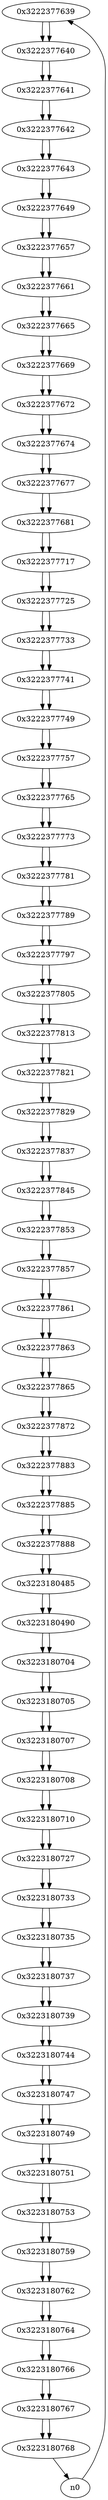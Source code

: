 digraph G{
/* nodes */
  n1 [label="0x3222377639"]
  n2 [label="0x3222377640"]
  n3 [label="0x3222377641"]
  n4 [label="0x3222377642"]
  n5 [label="0x3222377643"]
  n6 [label="0x3222377649"]
  n7 [label="0x3222377657"]
  n8 [label="0x3222377661"]
  n9 [label="0x3222377665"]
  n10 [label="0x3222377669"]
  n11 [label="0x3222377672"]
  n12 [label="0x3222377674"]
  n13 [label="0x3222377677"]
  n14 [label="0x3222377681"]
  n15 [label="0x3222377717"]
  n16 [label="0x3222377725"]
  n17 [label="0x3222377733"]
  n18 [label="0x3222377741"]
  n19 [label="0x3222377749"]
  n20 [label="0x3222377757"]
  n21 [label="0x3222377765"]
  n22 [label="0x3222377773"]
  n23 [label="0x3222377781"]
  n24 [label="0x3222377789"]
  n25 [label="0x3222377797"]
  n26 [label="0x3222377805"]
  n27 [label="0x3222377813"]
  n28 [label="0x3222377821"]
  n29 [label="0x3222377829"]
  n30 [label="0x3222377837"]
  n31 [label="0x3222377845"]
  n32 [label="0x3222377853"]
  n33 [label="0x3222377857"]
  n34 [label="0x3222377861"]
  n35 [label="0x3222377863"]
  n36 [label="0x3222377865"]
  n37 [label="0x3222377872"]
  n38 [label="0x3222377883"]
  n39 [label="0x3222377885"]
  n40 [label="0x3222377888"]
  n41 [label="0x3223180485"]
  n42 [label="0x3223180490"]
  n43 [label="0x3223180704"]
  n44 [label="0x3223180705"]
  n45 [label="0x3223180707"]
  n46 [label="0x3223180708"]
  n47 [label="0x3223180710"]
  n48 [label="0x3223180727"]
  n49 [label="0x3223180733"]
  n50 [label="0x3223180735"]
  n51 [label="0x3223180737"]
  n52 [label="0x3223180739"]
  n53 [label="0x3223180744"]
  n54 [label="0x3223180747"]
  n55 [label="0x3223180749"]
  n56 [label="0x3223180751"]
  n57 [label="0x3223180753"]
  n58 [label="0x3223180759"]
  n59 [label="0x3223180762"]
  n60 [label="0x3223180764"]
  n61 [label="0x3223180766"]
  n62 [label="0x3223180767"]
  n63 [label="0x3223180768"]
/* edges */
n1 -> n2;
n0 -> n1;
n2 -> n3;
n1 -> n2;
n3 -> n4;
n2 -> n3;
n4 -> n5;
n3 -> n4;
n5 -> n6;
n4 -> n5;
n6 -> n7;
n5 -> n6;
n7 -> n8;
n6 -> n7;
n8 -> n9;
n7 -> n8;
n9 -> n10;
n8 -> n9;
n10 -> n11;
n9 -> n10;
n11 -> n12;
n10 -> n11;
n12 -> n13;
n11 -> n12;
n13 -> n14;
n12 -> n13;
n14 -> n15;
n13 -> n14;
n15 -> n16;
n14 -> n15;
n16 -> n17;
n15 -> n16;
n17 -> n18;
n16 -> n17;
n18 -> n19;
n17 -> n18;
n19 -> n20;
n18 -> n19;
n20 -> n21;
n19 -> n20;
n21 -> n22;
n20 -> n21;
n22 -> n23;
n21 -> n22;
n23 -> n24;
n22 -> n23;
n24 -> n25;
n23 -> n24;
n25 -> n26;
n24 -> n25;
n26 -> n27;
n25 -> n26;
n27 -> n28;
n26 -> n27;
n28 -> n29;
n27 -> n28;
n29 -> n30;
n28 -> n29;
n30 -> n31;
n29 -> n30;
n31 -> n32;
n30 -> n31;
n32 -> n33;
n31 -> n32;
n33 -> n34;
n32 -> n33;
n34 -> n35;
n33 -> n34;
n35 -> n36;
n34 -> n35;
n36 -> n37;
n35 -> n36;
n37 -> n38;
n36 -> n37;
n38 -> n39;
n37 -> n38;
n39 -> n40;
n38 -> n39;
n40 -> n41;
n39 -> n40;
n41 -> n42;
n40 -> n41;
n42 -> n43;
n41 -> n42;
n43 -> n44;
n42 -> n43;
n44 -> n45;
n43 -> n44;
n45 -> n46;
n44 -> n45;
n46 -> n47;
n45 -> n46;
n47 -> n48;
n46 -> n47;
n48 -> n49;
n47 -> n48;
n49 -> n50;
n48 -> n49;
n50 -> n51;
n49 -> n50;
n51 -> n52;
n50 -> n51;
n52 -> n53;
n51 -> n52;
n53 -> n54;
n52 -> n53;
n54 -> n55;
n53 -> n54;
n55 -> n56;
n54 -> n55;
n56 -> n57;
n55 -> n56;
n57 -> n58;
n56 -> n57;
n58 -> n59;
n57 -> n58;
n59 -> n60;
n58 -> n59;
n60 -> n61;
n59 -> n60;
n61 -> n62;
n60 -> n61;
n62 -> n63;
n61 -> n62;
n63 -> n0;
n62 -> n63;
}
